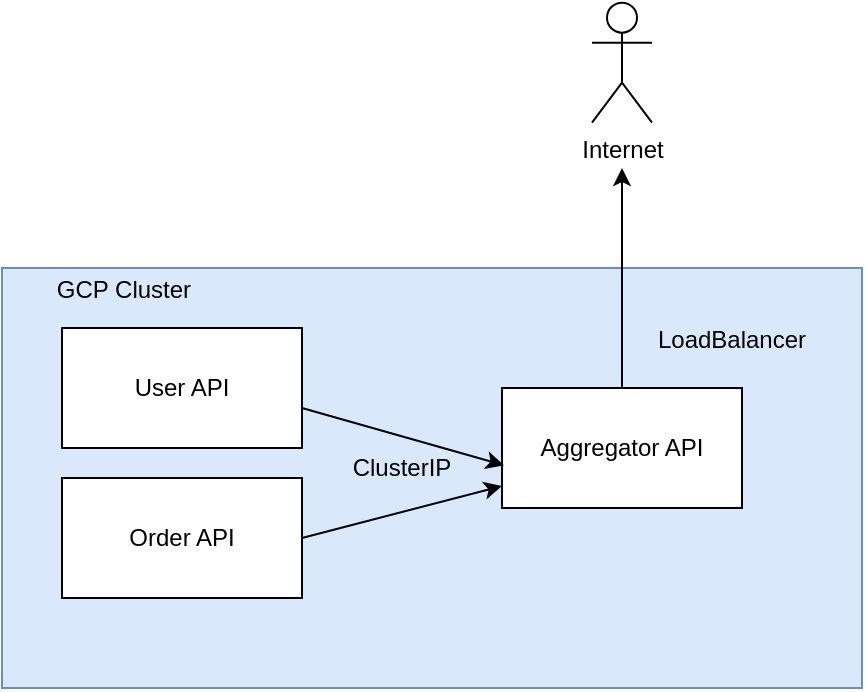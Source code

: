 <mxfile version="12.1.3" pages="1"><diagram id="LSUe_ny2nrU9s5UDdB_i" name="Page-1"><mxGraphModel dx="980" dy="1262" grid="1" gridSize="10" guides="1" tooltips="1" connect="1" arrows="1" fold="1" page="1" pageScale="1" pageWidth="850" pageHeight="1100" math="0" shadow="0"><root><mxCell id="0"/><mxCell id="1" parent="0"/><mxCell id="DL5QtBnfKWNzu3GhCr7B-1" value="" style="rounded=0;whiteSpace=wrap;html=1;fillColor=#dae8fc;strokeColor=#6c8ebf;" vertex="1" parent="1"><mxGeometry x="10" y="110" width="430" height="210" as="geometry"/></mxCell><mxCell id="DL5QtBnfKWNzu3GhCr7B-6" value="GCP Cluster" style="text;html=1;strokeColor=none;fillColor=none;align=center;verticalAlign=middle;whiteSpace=wrap;rounded=0;" vertex="1" parent="1"><mxGeometry x="11" y="111" width="120" height="20" as="geometry"/></mxCell><mxCell id="DL5QtBnfKWNzu3GhCr7B-7" value="User API" style="rounded=0;whiteSpace=wrap;html=1;" vertex="1" parent="1"><mxGeometry x="40" y="140" width="120" height="60" as="geometry"/></mxCell><mxCell id="DL5QtBnfKWNzu3GhCr7B-8" value="Order API" style="rounded=0;whiteSpace=wrap;html=1;" vertex="1" parent="1"><mxGeometry x="40" y="215" width="120" height="60" as="geometry"/></mxCell><mxCell id="DL5QtBnfKWNzu3GhCr7B-9" value="Aggregator API" style="rounded=0;whiteSpace=wrap;html=1;" vertex="1" parent="1"><mxGeometry x="260" y="170" width="120" height="60" as="geometry"/></mxCell><mxCell id="DL5QtBnfKWNzu3GhCr7B-12" value="" style="endArrow=classic;html=1;exitX=0.008;exitY=0.644;exitDx=0;exitDy=0;exitPerimeter=0;entryX=0.008;entryY=0.644;entryDx=0;entryDy=0;entryPerimeter=0;" edge="1" parent="1" target="DL5QtBnfKWNzu3GhCr7B-9"><mxGeometry width="50" height="50" relative="1" as="geometry"><mxPoint x="160" y="180" as="sourcePoint"/><mxPoint x="190" y="240" as="targetPoint"/></mxGeometry></mxCell><mxCell id="DL5QtBnfKWNzu3GhCr7B-14" value="" style="endArrow=classic;html=1;entryX=1;entryY=0.5;entryDx=0;entryDy=0;exitX=1;exitY=0.5;exitDx=0;exitDy=0;" edge="1" parent="1" source="DL5QtBnfKWNzu3GhCr7B-8"><mxGeometry width="50" height="50" relative="1" as="geometry"><mxPoint x="170.08" y="180.06" as="sourcePoint"/><mxPoint x="260" y="219" as="targetPoint"/></mxGeometry></mxCell><mxCell id="DL5QtBnfKWNzu3GhCr7B-15" value="ClusterIP" style="text;html=1;strokeColor=none;fillColor=none;align=center;verticalAlign=middle;whiteSpace=wrap;rounded=0;" vertex="1" parent="1"><mxGeometry x="170" y="200" width="80" height="20" as="geometry"/></mxCell><mxCell id="DL5QtBnfKWNzu3GhCr7B-16" value="" style="endArrow=classic;html=1;" edge="1" parent="1"><mxGeometry width="50" height="50" relative="1" as="geometry"><mxPoint x="320" y="170" as="sourcePoint"/><mxPoint x="320" y="60" as="targetPoint"/></mxGeometry></mxCell><mxCell id="DL5QtBnfKWNzu3GhCr7B-17" value="LoadBalancer" style="text;html=1;strokeColor=none;fillColor=none;align=center;verticalAlign=middle;whiteSpace=wrap;rounded=0;" vertex="1" parent="1"><mxGeometry x="330" y="130" width="90" height="31" as="geometry"/></mxCell><mxCell id="DL5QtBnfKWNzu3GhCr7B-18" value="Internet&lt;br&gt;" style="shape=umlActor;verticalLabelPosition=bottom;labelBackgroundColor=#ffffff;verticalAlign=top;html=1;outlineConnect=0;" vertex="1" parent="1"><mxGeometry x="305" y="-22.667" width="30" height="60" as="geometry"/></mxCell></root></mxGraphModel></diagram></mxfile>